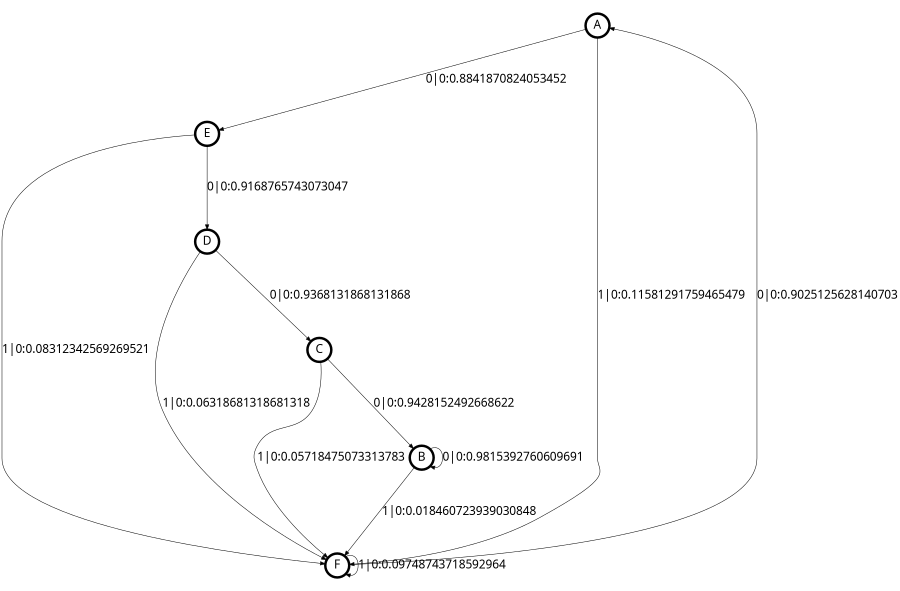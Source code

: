digraph  {
size = "6,8.5";
ratio = "fill";
node
[shape = circle];
node [fontsize = 24];
node [penwidth = 5];
edge [fontsize = 24];
node [fontname = "CMU Serif Roman"];
graph [fontname = "CMU Serif Roman"];
edge [fontname = "CMU Serif Roman"];
A -> E [label = "0|0:0.8841870824053452\l"];
A -> F [label = "1|0:0.11581291759465479\l"];
B -> B [label = "0|0:0.9815392760609691\l"];
B -> F [label = "1|0:0.018460723939030848\l"];
C -> B [label = "0|0:0.9428152492668622\l"];
C -> F [label = "1|0:0.05718475073313783\l"];
D -> C [label = "0|0:0.9368131868131868\l"];
D -> F [label = "1|0:0.06318681318681318\l"];
E -> D [label = "0|0:0.9168765743073047\l"];
E -> F [label = "1|0:0.08312342569269521\l"];
F -> A [label = "0|0:0.9025125628140703\l"];
F -> F [label = "1|0:0.09748743718592964\l"];
}